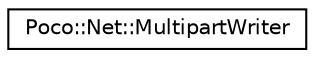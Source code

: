 digraph "Graphical Class Hierarchy"
{
 // LATEX_PDF_SIZE
  edge [fontname="Helvetica",fontsize="10",labelfontname="Helvetica",labelfontsize="10"];
  node [fontname="Helvetica",fontsize="10",shape=record];
  rankdir="LR";
  Node0 [label="Poco::Net::MultipartWriter",height=0.2,width=0.4,color="black", fillcolor="white", style="filled",URL="$classPoco_1_1Net_1_1MultipartWriter.html",tooltip=" "];
}
